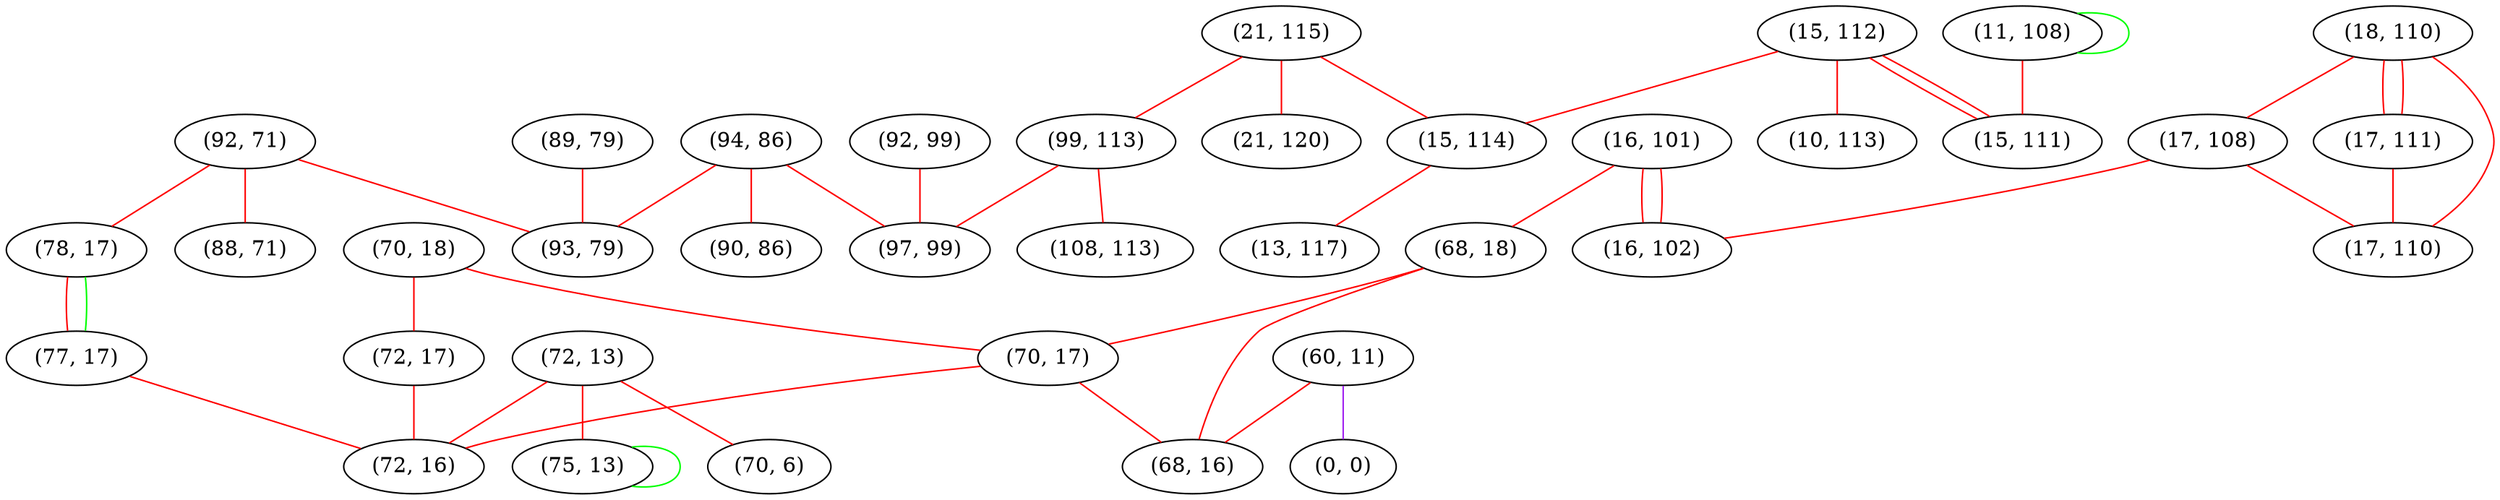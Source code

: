 graph "" {
"(70, 18)";
"(16, 101)";
"(60, 11)";
"(18, 110)";
"(94, 86)";
"(0, 0)";
"(17, 108)";
"(72, 17)";
"(15, 112)";
"(92, 71)";
"(21, 115)";
"(16, 102)";
"(99, 113)";
"(92, 99)";
"(108, 113)";
"(89, 79)";
"(11, 108)";
"(17, 111)";
"(78, 17)";
"(97, 99)";
"(72, 13)";
"(70, 6)";
"(68, 18)";
"(77, 17)";
"(15, 114)";
"(70, 17)";
"(93, 79)";
"(17, 110)";
"(15, 111)";
"(21, 120)";
"(10, 113)";
"(88, 71)";
"(90, 86)";
"(72, 16)";
"(68, 16)";
"(13, 117)";
"(75, 13)";
"(70, 18)" -- "(72, 17)"  [color=red, key=0, weight=1];
"(70, 18)" -- "(70, 17)"  [color=red, key=0, weight=1];
"(16, 101)" -- "(68, 18)"  [color=red, key=0, weight=1];
"(16, 101)" -- "(16, 102)"  [color=red, key=0, weight=1];
"(16, 101)" -- "(16, 102)"  [color=red, key=1, weight=1];
"(60, 11)" -- "(0, 0)"  [color=purple, key=0, weight=4];
"(60, 11)" -- "(68, 16)"  [color=red, key=0, weight=1];
"(18, 110)" -- "(17, 110)"  [color=red, key=0, weight=1];
"(18, 110)" -- "(17, 108)"  [color=red, key=0, weight=1];
"(18, 110)" -- "(17, 111)"  [color=red, key=0, weight=1];
"(18, 110)" -- "(17, 111)"  [color=red, key=1, weight=1];
"(94, 86)" -- "(93, 79)"  [color=red, key=0, weight=1];
"(94, 86)" -- "(97, 99)"  [color=red, key=0, weight=1];
"(94, 86)" -- "(90, 86)"  [color=red, key=0, weight=1];
"(17, 108)" -- "(16, 102)"  [color=red, key=0, weight=1];
"(17, 108)" -- "(17, 110)"  [color=red, key=0, weight=1];
"(72, 17)" -- "(72, 16)"  [color=red, key=0, weight=1];
"(15, 112)" -- "(15, 114)"  [color=red, key=0, weight=1];
"(15, 112)" -- "(10, 113)"  [color=red, key=0, weight=1];
"(15, 112)" -- "(15, 111)"  [color=red, key=0, weight=1];
"(15, 112)" -- "(15, 111)"  [color=red, key=1, weight=1];
"(92, 71)" -- "(78, 17)"  [color=red, key=0, weight=1];
"(92, 71)" -- "(93, 79)"  [color=red, key=0, weight=1];
"(92, 71)" -- "(88, 71)"  [color=red, key=0, weight=1];
"(21, 115)" -- "(99, 113)"  [color=red, key=0, weight=1];
"(21, 115)" -- "(21, 120)"  [color=red, key=0, weight=1];
"(21, 115)" -- "(15, 114)"  [color=red, key=0, weight=1];
"(99, 113)" -- "(97, 99)"  [color=red, key=0, weight=1];
"(99, 113)" -- "(108, 113)"  [color=red, key=0, weight=1];
"(92, 99)" -- "(97, 99)"  [color=red, key=0, weight=1];
"(89, 79)" -- "(93, 79)"  [color=red, key=0, weight=1];
"(11, 108)" -- "(11, 108)"  [color=green, key=0, weight=2];
"(11, 108)" -- "(15, 111)"  [color=red, key=0, weight=1];
"(17, 111)" -- "(17, 110)"  [color=red, key=0, weight=1];
"(78, 17)" -- "(77, 17)"  [color=red, key=0, weight=1];
"(78, 17)" -- "(77, 17)"  [color=green, key=1, weight=2];
"(72, 13)" -- "(72, 16)"  [color=red, key=0, weight=1];
"(72, 13)" -- "(70, 6)"  [color=red, key=0, weight=1];
"(72, 13)" -- "(75, 13)"  [color=red, key=0, weight=1];
"(68, 18)" -- "(70, 17)"  [color=red, key=0, weight=1];
"(68, 18)" -- "(68, 16)"  [color=red, key=0, weight=1];
"(77, 17)" -- "(72, 16)"  [color=red, key=0, weight=1];
"(15, 114)" -- "(13, 117)"  [color=red, key=0, weight=1];
"(70, 17)" -- "(72, 16)"  [color=red, key=0, weight=1];
"(70, 17)" -- "(68, 16)"  [color=red, key=0, weight=1];
"(75, 13)" -- "(75, 13)"  [color=green, key=0, weight=2];
}
